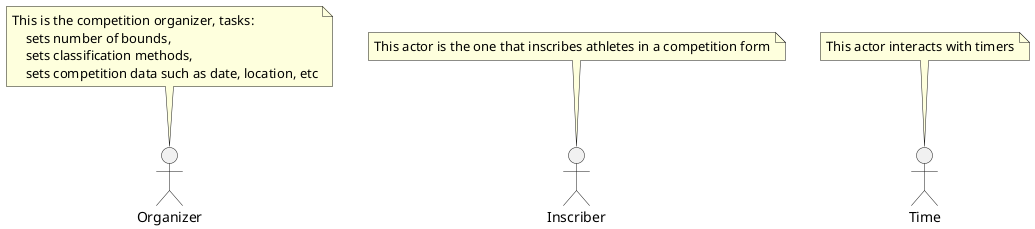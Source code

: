 @startuml

Organizer as Organizer
note top of Organizer
This is the competition organizer, tasks:
    sets number of bounds,
    sets classification methods,
    sets competition data such as date, location, etc
end note


Inscriber as Inscriber
note top of Inscriber
This actor is the one that inscribes athletes in a competition form
end note


Time as Time
note top of Time
This actor interacts with timers
end note



' note right of Admin : This is an example.

'note right of (Use)
'A note can also
'be on several lines
'end note
'
'note "This note is connected\nto several objects." as N2
'(Start) .. N2
'N2 .. (Use)
@enduml